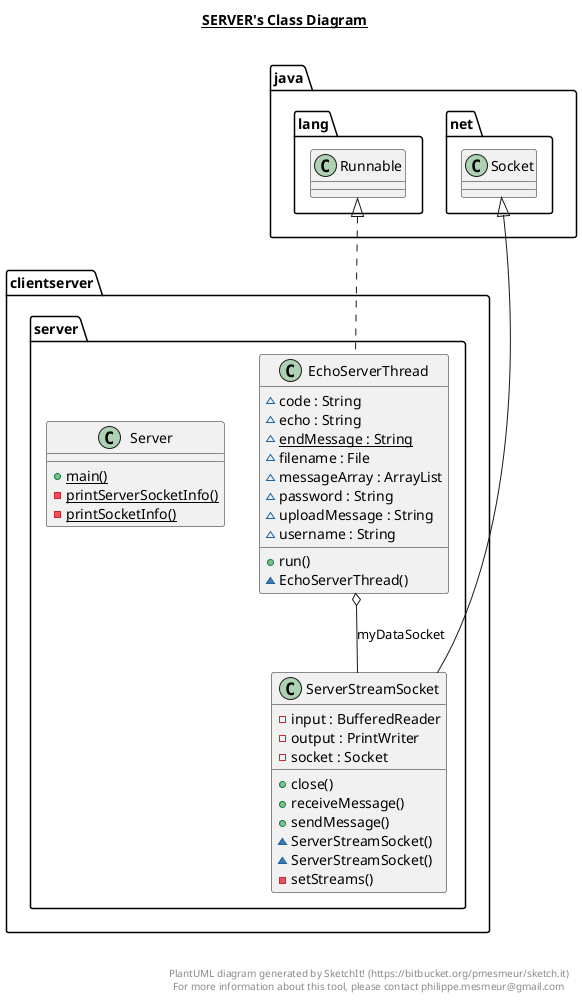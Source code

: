 @startuml

title __SERVER's Class Diagram__\n

  namespace clientserver.server {
    class clientserver.server.EchoServerThread {
        ~ code : String
        ~ echo : String
        {static} ~ endMessage : String
        ~ filename : File
        ~ messageArray : ArrayList
        ~ password : String
        ~ uploadMessage : String
        ~ username : String
        + run()
        ~ EchoServerThread()
    }
  }
  

  namespace clientserver.server {
    class clientserver.server.Server {
        {static} + main()
        {static} - printServerSocketInfo()
        {static} - printSocketInfo()
    }
  }
  

  namespace clientserver.server {
    class clientserver.server.ServerStreamSocket {
        - input : BufferedReader
        - output : PrintWriter
        - socket : Socket
        + close()
        + receiveMessage()
        + sendMessage()
        ~ ServerStreamSocket()
        ~ ServerStreamSocket()
        - setStreams()
    }
  }
  

  clientserver.server.EchoServerThread .up.|> java.lang.Runnable
  clientserver.server.EchoServerThread o-- clientserver.server.ServerStreamSocket : myDataSocket
  clientserver.server.ServerStreamSocket -up-|> java.net.Socket


right footer


PlantUML diagram generated by SketchIt! (https://bitbucket.org/pmesmeur/sketch.it)
For more information about this tool, please contact philippe.mesmeur@gmail.com
endfooter

@enduml
